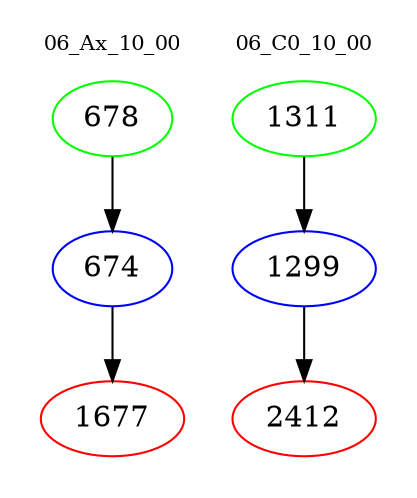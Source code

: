 digraph{
subgraph cluster_0 {
color = white
label = "06_Ax_10_00";
fontsize=10;
T0_678 [label="678", color="green"]
T0_678 -> T0_674 [color="black"]
T0_674 [label="674", color="blue"]
T0_674 -> T0_1677 [color="black"]
T0_1677 [label="1677", color="red"]
}
subgraph cluster_1 {
color = white
label = "06_C0_10_00";
fontsize=10;
T1_1311 [label="1311", color="green"]
T1_1311 -> T1_1299 [color="black"]
T1_1299 [label="1299", color="blue"]
T1_1299 -> T1_2412 [color="black"]
T1_2412 [label="2412", color="red"]
}
}
